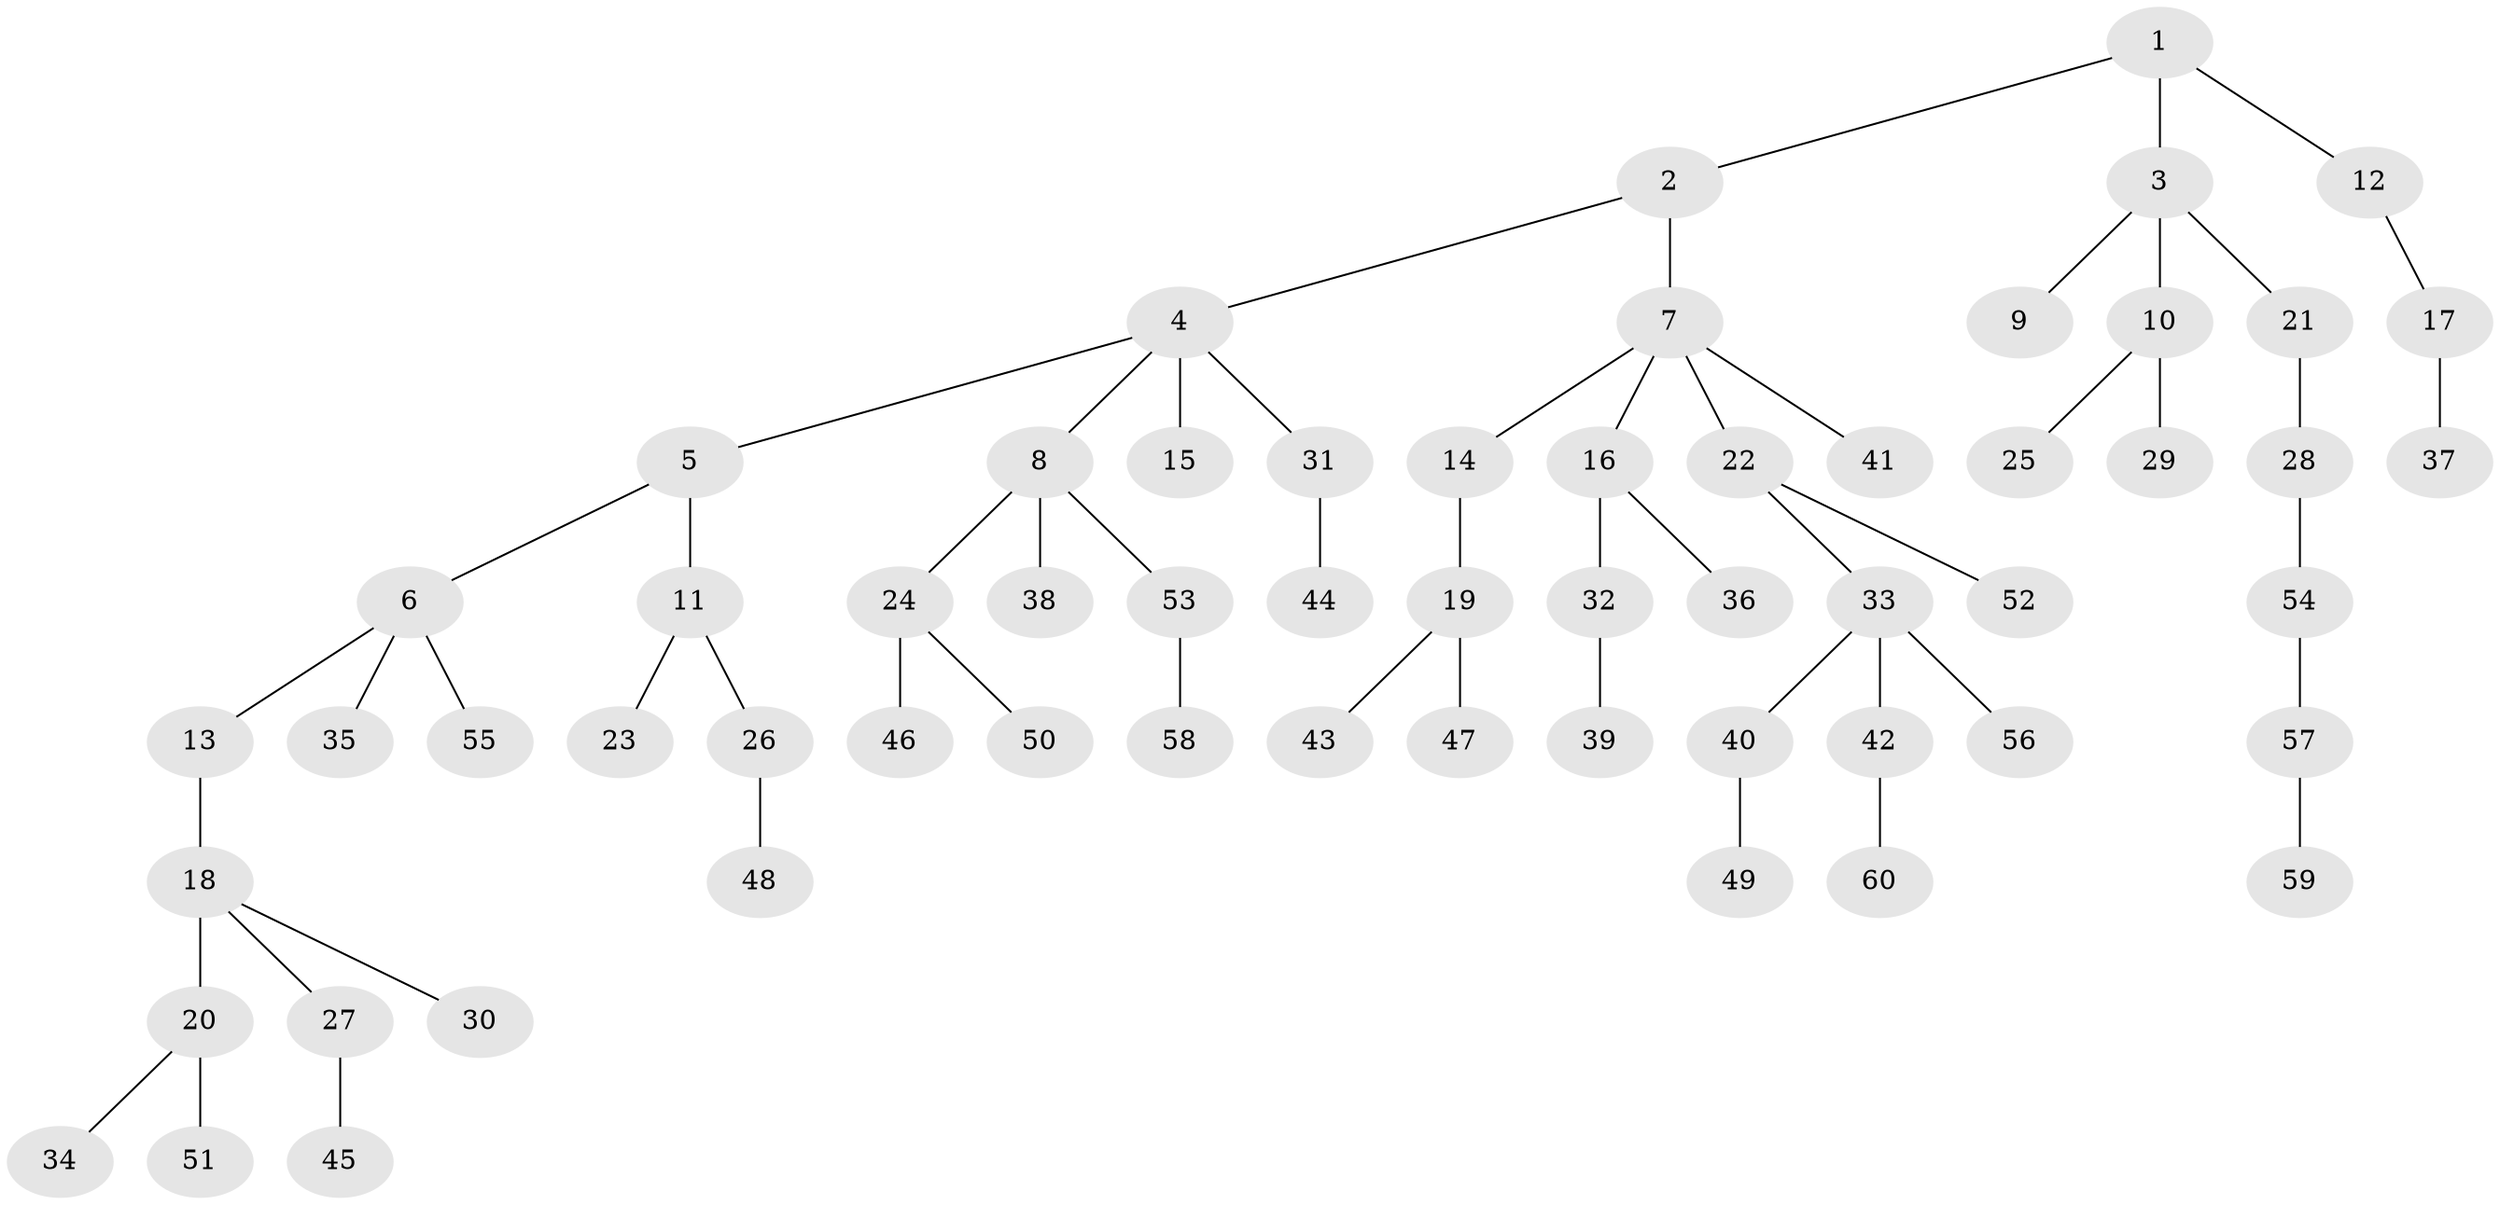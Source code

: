 // original degree distribution, {4: 0.09565217391304348, 5: 0.043478260869565216, 6: 0.008695652173913044, 2: 0.23478260869565218, 1: 0.5130434782608696, 3: 0.09565217391304348, 7: 0.008695652173913044}
// Generated by graph-tools (version 1.1) at 2025/36/03/09/25 02:36:37]
// undirected, 60 vertices, 59 edges
graph export_dot {
graph [start="1"]
  node [color=gray90,style=filled];
  1;
  2;
  3;
  4;
  5;
  6;
  7;
  8;
  9;
  10;
  11;
  12;
  13;
  14;
  15;
  16;
  17;
  18;
  19;
  20;
  21;
  22;
  23;
  24;
  25;
  26;
  27;
  28;
  29;
  30;
  31;
  32;
  33;
  34;
  35;
  36;
  37;
  38;
  39;
  40;
  41;
  42;
  43;
  44;
  45;
  46;
  47;
  48;
  49;
  50;
  51;
  52;
  53;
  54;
  55;
  56;
  57;
  58;
  59;
  60;
  1 -- 2 [weight=1.0];
  1 -- 3 [weight=1.0];
  1 -- 12 [weight=1.0];
  2 -- 4 [weight=1.0];
  2 -- 7 [weight=1.0];
  3 -- 9 [weight=1.0];
  3 -- 10 [weight=1.0];
  3 -- 21 [weight=1.0];
  4 -- 5 [weight=1.0];
  4 -- 8 [weight=1.0];
  4 -- 15 [weight=3.0];
  4 -- 31 [weight=1.0];
  5 -- 6 [weight=1.0];
  5 -- 11 [weight=1.0];
  6 -- 13 [weight=1.0];
  6 -- 35 [weight=1.0];
  6 -- 55 [weight=1.0];
  7 -- 14 [weight=1.0];
  7 -- 16 [weight=1.0];
  7 -- 22 [weight=1.0];
  7 -- 41 [weight=1.0];
  8 -- 24 [weight=1.0];
  8 -- 38 [weight=1.0];
  8 -- 53 [weight=1.0];
  10 -- 25 [weight=1.0];
  10 -- 29 [weight=1.0];
  11 -- 23 [weight=1.0];
  11 -- 26 [weight=1.0];
  12 -- 17 [weight=1.0];
  13 -- 18 [weight=1.0];
  14 -- 19 [weight=1.0];
  16 -- 32 [weight=2.0];
  16 -- 36 [weight=1.0];
  17 -- 37 [weight=2.0];
  18 -- 20 [weight=3.0];
  18 -- 27 [weight=1.0];
  18 -- 30 [weight=1.0];
  19 -- 43 [weight=1.0];
  19 -- 47 [weight=1.0];
  20 -- 34 [weight=1.0];
  20 -- 51 [weight=1.0];
  21 -- 28 [weight=2.0];
  22 -- 33 [weight=1.0];
  22 -- 52 [weight=1.0];
  24 -- 46 [weight=1.0];
  24 -- 50 [weight=1.0];
  26 -- 48 [weight=1.0];
  27 -- 45 [weight=2.0];
  28 -- 54 [weight=1.0];
  31 -- 44 [weight=1.0];
  32 -- 39 [weight=1.0];
  33 -- 40 [weight=1.0];
  33 -- 42 [weight=1.0];
  33 -- 56 [weight=1.0];
  40 -- 49 [weight=1.0];
  42 -- 60 [weight=1.0];
  53 -- 58 [weight=1.0];
  54 -- 57 [weight=1.0];
  57 -- 59 [weight=1.0];
}
